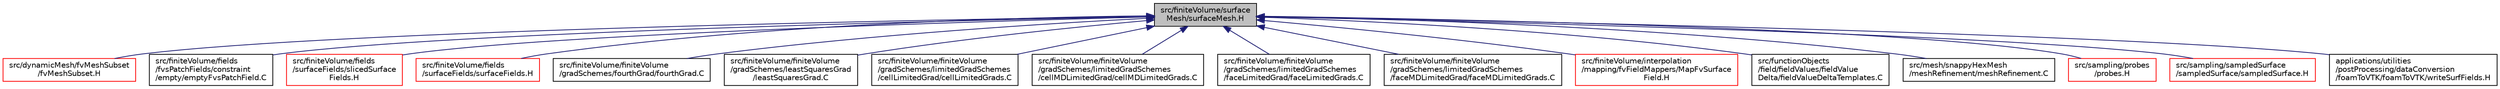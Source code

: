 digraph "src/finiteVolume/surfaceMesh/surfaceMesh.H"
{
  bgcolor="transparent";
  edge [fontname="Helvetica",fontsize="10",labelfontname="Helvetica",labelfontsize="10"];
  node [fontname="Helvetica",fontsize="10",shape=record];
  Node1 [label="src/finiteVolume/surface\lMesh/surfaceMesh.H",height=0.2,width=0.4,color="black", fillcolor="grey75", style="filled", fontcolor="black"];
  Node1 -> Node2 [dir="back",color="midnightblue",fontsize="10",style="solid",fontname="Helvetica"];
  Node2 [label="src/dynamicMesh/fvMeshSubset\l/fvMeshSubset.H",height=0.2,width=0.4,color="red",URL="$a04913.html"];
  Node1 -> Node3 [dir="back",color="midnightblue",fontsize="10",style="solid",fontname="Helvetica"];
  Node3 [label="src/finiteVolume/fields\l/fvsPatchFields/constraint\l/empty/emptyFvsPatchField.C",height=0.2,width=0.4,color="black",URL="$a05729.html"];
  Node1 -> Node4 [dir="back",color="midnightblue",fontsize="10",style="solid",fontname="Helvetica"];
  Node4 [label="src/finiteVolume/fields\l/surfaceFields/slicedSurface\lFields.H",height=0.2,width=0.4,color="red",URL="$a05770.html"];
  Node1 -> Node5 [dir="back",color="midnightblue",fontsize="10",style="solid",fontname="Helvetica"];
  Node5 [label="src/finiteVolume/fields\l/surfaceFields/surfaceFields.H",height=0.2,width=0.4,color="red",URL="$a05773.html",tooltip="Foam::surfaceFields. "];
  Node1 -> Node6 [dir="back",color="midnightblue",fontsize="10",style="solid",fontname="Helvetica"];
  Node6 [label="src/finiteVolume/finiteVolume\l/gradSchemes/fourthGrad/fourthGrad.C",height=0.2,width=0.4,color="black",URL="$a05896.html"];
  Node1 -> Node7 [dir="back",color="midnightblue",fontsize="10",style="solid",fontname="Helvetica"];
  Node7 [label="src/finiteVolume/finiteVolume\l/gradSchemes/leastSquaresGrad\l/leastSquaresGrad.C",height=0.2,width=0.4,color="black",URL="$a05906.html"];
  Node1 -> Node8 [dir="back",color="midnightblue",fontsize="10",style="solid",fontname="Helvetica"];
  Node8 [label="src/finiteVolume/finiteVolume\l/gradSchemes/limitedGradSchemes\l/cellLimitedGrad/cellLimitedGrads.C",height=0.2,width=0.4,color="black",URL="$a05918.html"];
  Node1 -> Node9 [dir="back",color="midnightblue",fontsize="10",style="solid",fontname="Helvetica"];
  Node9 [label="src/finiteVolume/finiteVolume\l/gradSchemes/limitedGradSchemes\l/cellMDLimitedGrad/cellMDLimitedGrads.C",height=0.2,width=0.4,color="black",URL="$a05920.html"];
  Node1 -> Node10 [dir="back",color="midnightblue",fontsize="10",style="solid",fontname="Helvetica"];
  Node10 [label="src/finiteVolume/finiteVolume\l/gradSchemes/limitedGradSchemes\l/faceLimitedGrad/faceLimitedGrads.C",height=0.2,width=0.4,color="black",URL="$a05922.html"];
  Node1 -> Node11 [dir="back",color="midnightblue",fontsize="10",style="solid",fontname="Helvetica"];
  Node11 [label="src/finiteVolume/finiteVolume\l/gradSchemes/limitedGradSchemes\l/faceMDLimitedGrad/faceMDLimitedGrads.C",height=0.2,width=0.4,color="black",URL="$a05924.html"];
  Node1 -> Node12 [dir="back",color="midnightblue",fontsize="10",style="solid",fontname="Helvetica"];
  Node12 [label="src/finiteVolume/interpolation\l/mapping/fvFieldMappers/MapFvSurface\lField.H",height=0.2,width=0.4,color="red",URL="$a06156.html",tooltip="Map Surface internal field on topology change. This is a partial template specialisation, see MapGeometricFields. "];
  Node1 -> Node13 [dir="back",color="midnightblue",fontsize="10",style="solid",fontname="Helvetica"];
  Node13 [label="src/functionObjects\l/field/fieldValues/fieldValue\lDelta/fieldValueDeltaTemplates.C",height=0.2,width=0.4,color="black",URL="$a06373.html"];
  Node1 -> Node14 [dir="back",color="midnightblue",fontsize="10",style="solid",fontname="Helvetica"];
  Node14 [label="src/mesh/snappyHexMesh\l/meshRefinement/meshRefinement.C",height=0.2,width=0.4,color="black",URL="$a07417.html"];
  Node1 -> Node15 [dir="back",color="midnightblue",fontsize="10",style="solid",fontname="Helvetica"];
  Node15 [label="src/sampling/probes\l/probes.H",height=0.2,width=0.4,color="red",URL="$a09846.html"];
  Node1 -> Node16 [dir="back",color="midnightblue",fontsize="10",style="solid",fontname="Helvetica"];
  Node16 [label="src/sampling/sampledSurface\l/sampledSurface/sampledSurface.H",height=0.2,width=0.4,color="red",URL="$a09906.html"];
  Node1 -> Node17 [dir="back",color="midnightblue",fontsize="10",style="solid",fontname="Helvetica"];
  Node17 [label="applications/utilities\l/postProcessing/dataConversion\l/foamToVTK/foamToVTK/writeSurfFields.H",height=0.2,width=0.4,color="black",URL="$a04454.html",tooltip="Write a patch with its data. "];
}
